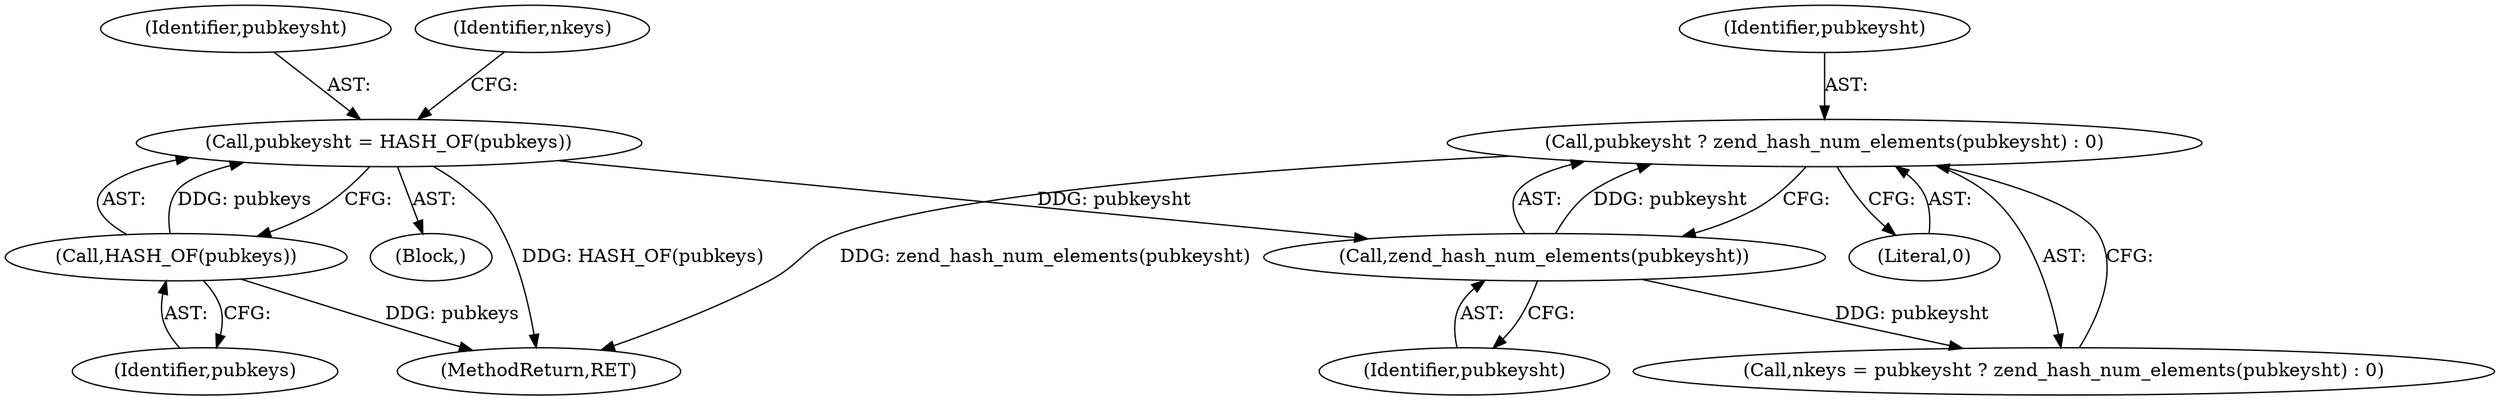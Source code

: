 digraph "0_php_89637c6b41b510c20d262c17483f582f115c66d6@pointer" {
"1000146" [label="(Call,pubkeysht ? zend_hash_num_elements(pubkeysht) : 0)"];
"1000148" [label="(Call,zend_hash_num_elements(pubkeysht))"];
"1000140" [label="(Call,pubkeysht = HASH_OF(pubkeys))"];
"1000142" [label="(Call,HASH_OF(pubkeys))"];
"1000142" [label="(Call,HASH_OF(pubkeys))"];
"1000146" [label="(Call,pubkeysht ? zend_hash_num_elements(pubkeysht) : 0)"];
"1000143" [label="(Identifier,pubkeys)"];
"1000148" [label="(Call,zend_hash_num_elements(pubkeysht))"];
"1000107" [label="(Block,)"];
"1000145" [label="(Identifier,nkeys)"];
"1000140" [label="(Call,pubkeysht = HASH_OF(pubkeys))"];
"1000507" [label="(MethodReturn,RET)"];
"1000149" [label="(Identifier,pubkeysht)"];
"1000141" [label="(Identifier,pubkeysht)"];
"1000150" [label="(Literal,0)"];
"1000144" [label="(Call,nkeys = pubkeysht ? zend_hash_num_elements(pubkeysht) : 0)"];
"1000147" [label="(Identifier,pubkeysht)"];
"1000146" -> "1000144"  [label="AST: "];
"1000146" -> "1000148"  [label="CFG: "];
"1000146" -> "1000150"  [label="CFG: "];
"1000147" -> "1000146"  [label="AST: "];
"1000148" -> "1000146"  [label="AST: "];
"1000150" -> "1000146"  [label="AST: "];
"1000144" -> "1000146"  [label="CFG: "];
"1000146" -> "1000507"  [label="DDG: zend_hash_num_elements(pubkeysht)"];
"1000148" -> "1000146"  [label="DDG: pubkeysht"];
"1000148" -> "1000149"  [label="CFG: "];
"1000149" -> "1000148"  [label="AST: "];
"1000148" -> "1000144"  [label="DDG: pubkeysht"];
"1000140" -> "1000148"  [label="DDG: pubkeysht"];
"1000140" -> "1000107"  [label="AST: "];
"1000140" -> "1000142"  [label="CFG: "];
"1000141" -> "1000140"  [label="AST: "];
"1000142" -> "1000140"  [label="AST: "];
"1000145" -> "1000140"  [label="CFG: "];
"1000140" -> "1000507"  [label="DDG: HASH_OF(pubkeys)"];
"1000142" -> "1000140"  [label="DDG: pubkeys"];
"1000142" -> "1000143"  [label="CFG: "];
"1000143" -> "1000142"  [label="AST: "];
"1000142" -> "1000507"  [label="DDG: pubkeys"];
}
